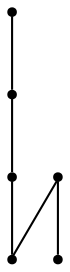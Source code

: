 graph {
  node [shape=point,comment="{\"directed\":false,\"doi\":\"10.4230/LIPIcs.GD.2024.12\",\"figure\":\"7 (2)\"}"]

  v0 [pos="1771.9129901106346,776.3444833467529"]
  v1 [pos="1605.200406641463,776.3444833467529"]
  v2 [pos="1538.5153732537942,776.3444833467529"]
  v3 [pos="1371.8027897846223,776.3444833467529"]
  v4 [pos="1838.598023498303,776.3444833467529"]
  v5 [pos="1305.1177563969534,776.3444833467529"]

  v0 -- v1 [id="-1",pos="1771.9129901106346,776.3444833467529 1771.9130219085364,809.6790039037156 1755.2417635616193,826.346264182197 1738.570505214702,834.6798943214377 1721.8992468677848,843.0135244606784 1705.2279885208677,843.0135244606784 1688.5567301739504,843.0135244606784 1671.8854718270334,843.0135244606784 1655.214213480116,843.0135244606784 1638.542955133199,834.6798943214377 1621.8716967862817,826.346264182197 1605.2004384393647,809.6790039037156 1605.200406641463,776.3444833467529"]
  v5 -- v3 [id="-3",pos="1305.1177563969534,776.3444833467529 1371.8027897846223,776.3444833467529 1371.8027897846223,776.3444833467529 1371.8027897846223,776.3444833467529"]
  v2 -- v1 [id="-6",pos="1538.5153732537942,776.3444833467529 1605.200406641463,776.3444833467529 1605.200406641463,776.3444833467529 1605.200406641463,776.3444833467529"]
  v3 -- v2 [id="-9",pos="1371.8027897846223,776.3444833467529 1371.802821582524,809.6790039037156 1388.4740799294411,826.346264182197 1405.1453382763584,834.6798943214377 1421.8165966232755,843.0135244606784 1438.4878549701928,843.0135244606784 1455.1591133171098,843.0135244606784 1471.830371664027,843.0135244606784 1488.5016300109444,843.0135244606784 1505.1728883578614,834.6798943214377 1521.8441467047787,826.346264182197 1538.5154050516958,809.6790039037156 1538.5153732537942,776.3444833467529"]
  v0 -- v4 [id="-11",pos="1771.9129901106346,776.3444833467529 1838.598023498303,776.3444833467529 1838.598023498303,776.3444833467529 1838.598023498303,776.3444833467529"]
}